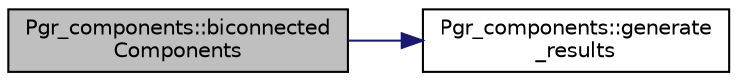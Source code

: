 digraph "Pgr_components::biconnectedComponents"
{
  edge [fontname="Helvetica",fontsize="10",labelfontname="Helvetica",labelfontsize="10"];
  node [fontname="Helvetica",fontsize="10",shape=record];
  rankdir="LR";
  Node6 [label="Pgr_components::biconnected\lComponents",height=0.2,width=0.4,color="black", fillcolor="grey75", style="filled", fontcolor="black"];
  Node6 -> Node7 [color="midnightblue",fontsize="10",style="solid",fontname="Helvetica"];
  Node7 [label="Pgr_components::generate\l_results",height=0.2,width=0.4,color="black", fillcolor="white", style="filled",URL="$classPgr__components.html#a5f2fd2f6b4c08ef17f3b3df713874723",tooltip="Generate Results, Vertex Version. "];
}
